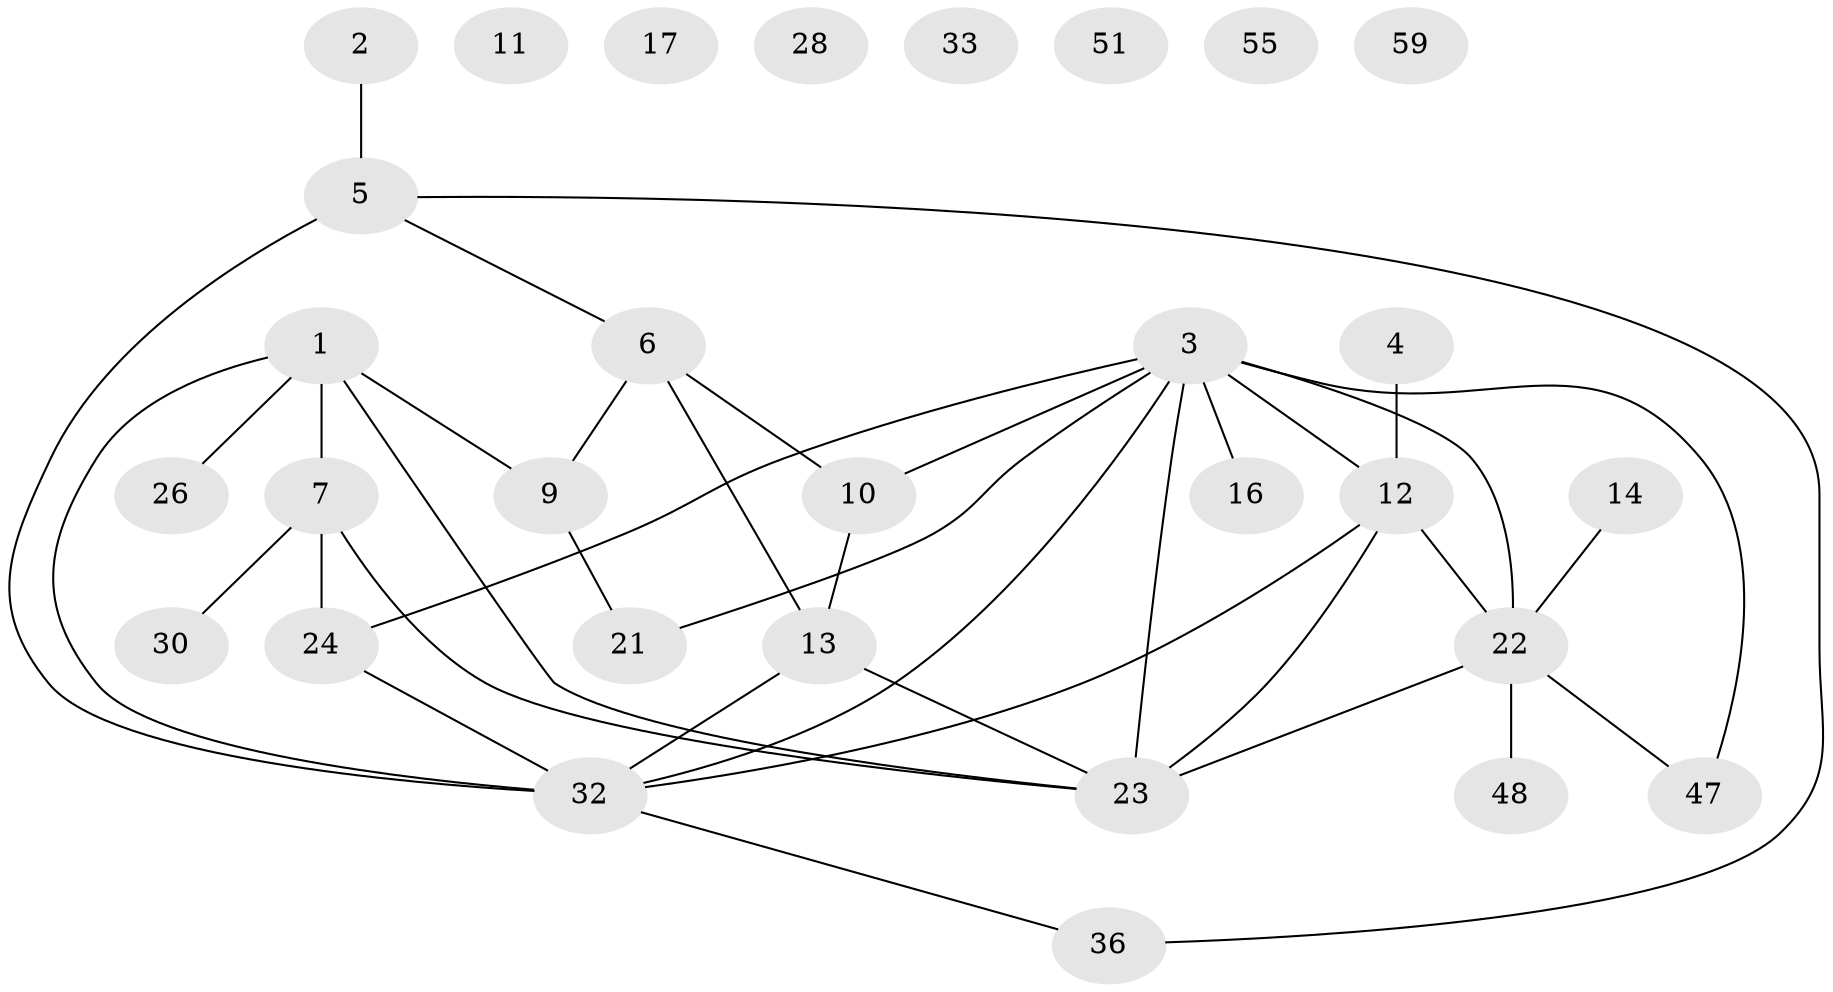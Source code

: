 // original degree distribution, {4: 0.14754098360655737, 2: 0.3114754098360656, 6: 0.03278688524590164, 1: 0.19672131147540983, 5: 0.09836065573770492, 3: 0.13114754098360656, 0: 0.08196721311475409}
// Generated by graph-tools (version 1.1) at 2025/13/03/09/25 04:13:01]
// undirected, 30 vertices, 38 edges
graph export_dot {
graph [start="1"]
  node [color=gray90,style=filled];
  1 [super="+39+18"];
  2 [super="+45"];
  3 [super="+35+8"];
  4;
  5;
  6 [super="+15"];
  7 [super="+41"];
  9 [super="+20"];
  10 [super="+27"];
  11;
  12 [super="+42"];
  13 [super="+43+19"];
  14;
  16;
  17 [super="+29"];
  21 [super="+37"];
  22 [super="+38+31"];
  23 [super="+25"];
  24;
  26;
  28;
  30 [super="+58"];
  32 [super="+44"];
  33;
  36 [super="+61"];
  47 [super="+57"];
  48;
  51 [super="+60"];
  55;
  59;
  1 -- 32;
  1 -- 9;
  1 -- 7;
  1 -- 26;
  1 -- 23;
  2 -- 5;
  3 -- 24;
  3 -- 23;
  3 -- 32;
  3 -- 12;
  3 -- 16;
  3 -- 21;
  3 -- 22;
  3 -- 10;
  3 -- 47 [weight=2];
  4 -- 12;
  5 -- 32 [weight=2];
  5 -- 6;
  5 -- 36;
  6 -- 9;
  6 -- 10;
  6 -- 13;
  7 -- 23;
  7 -- 24 [weight=2];
  7 -- 30;
  9 -- 21 [weight=2];
  10 -- 13;
  12 -- 23 [weight=2];
  12 -- 32;
  12 -- 22;
  13 -- 32;
  13 -- 23;
  14 -- 22;
  22 -- 48;
  22 -- 23;
  22 -- 47;
  24 -- 32;
  32 -- 36;
}
